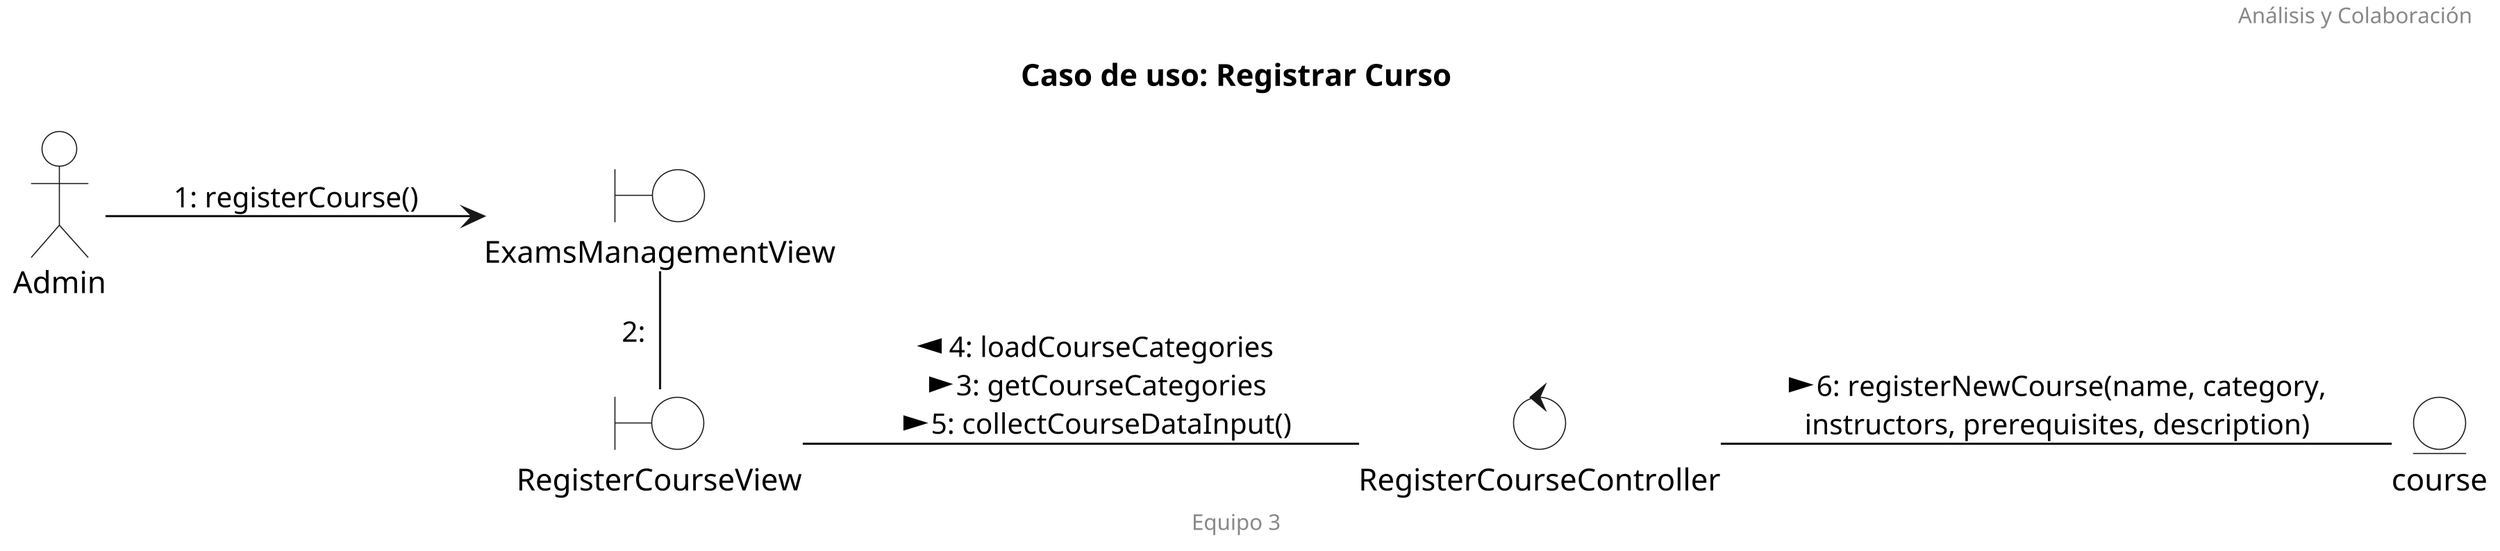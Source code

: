 @startuml "Diagrama de colaboracion"

title "Caso de uso: Registrar Curso"

left to right direction

skinparam Dpi 300
skinparam EntityBackgroundColor white
skinparam BoundaryBackgroundColor white
skinparam ControlBackgroundColor white
skinparam ActorBackgroundColor white

header Análisis y Colaboración
footer Equipo 3

actor "Admin" as ad
boundary "ExamsManagementView" as EMV
boundary "RegisterCourseView" as RCV
control "RegisterCourseController" as RCC
entity "course" as cou

ad-->EMV : 1: registerCourse()
EMV-RCV : 2:
RCV--RCC : 4: loadCourseCategories <\n3: getCourseCategories >\n5: collectCourseDataInput() >
RCC--cou :6: registerNewCourse(name, category, >\ninstructors, prerequisites, description)


@enduml